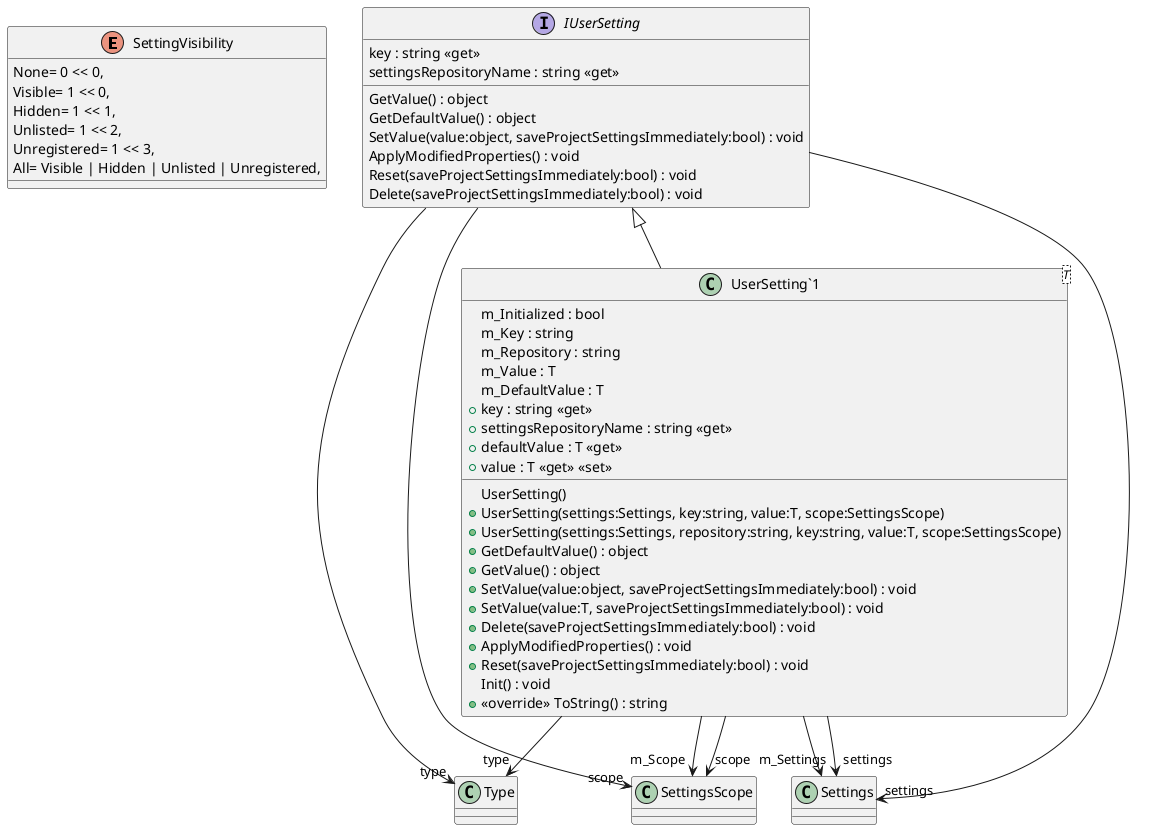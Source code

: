 @startuml
enum SettingVisibility {
    None= 0 << 0,
    Visible= 1 << 0,
    Hidden= 1 << 1,
    Unlisted= 1 << 2,
    Unregistered= 1 << 3,
    All= Visible | Hidden | Unlisted | Unregistered,
}
interface IUserSetting {
    key : string <<get>>
    settingsRepositoryName : string <<get>>
    GetValue() : object
    GetDefaultValue() : object
    SetValue(value:object, saveProjectSettingsImmediately:bool) : void
    ApplyModifiedProperties() : void
    Reset(saveProjectSettingsImmediately:bool) : void
    Delete(saveProjectSettingsImmediately:bool) : void
}
class "UserSetting`1"<T> {
    m_Initialized : bool
    m_Key : string
    m_Repository : string
    m_Value : T
    m_DefaultValue : T
    UserSetting()
    + UserSetting(settings:Settings, key:string, value:T, scope:SettingsScope)
    + UserSetting(settings:Settings, repository:string, key:string, value:T, scope:SettingsScope)
    + key : string <<get>>
    + settingsRepositoryName : string <<get>>
    + GetDefaultValue() : object
    + GetValue() : object
    + SetValue(value:object, saveProjectSettingsImmediately:bool) : void
    + SetValue(value:T, saveProjectSettingsImmediately:bool) : void
    + Delete(saveProjectSettingsImmediately:bool) : void
    + ApplyModifiedProperties() : void
    + Reset(saveProjectSettingsImmediately:bool) : void
    Init() : void
    + defaultValue : T <<get>>
    + value : T <<get>> <<set>>
    + <<override>> ToString() : string
}
IUserSetting --> "type" Type
IUserSetting --> "scope" SettingsScope
IUserSetting --> "settings" Settings
IUserSetting <|-- "UserSetting`1"
"UserSetting`1" --> "m_Scope" SettingsScope
"UserSetting`1" --> "m_Settings" Settings
"UserSetting`1" --> "type" Type
"UserSetting`1" --> "scope" SettingsScope
"UserSetting`1" --> "settings" Settings
@enduml
